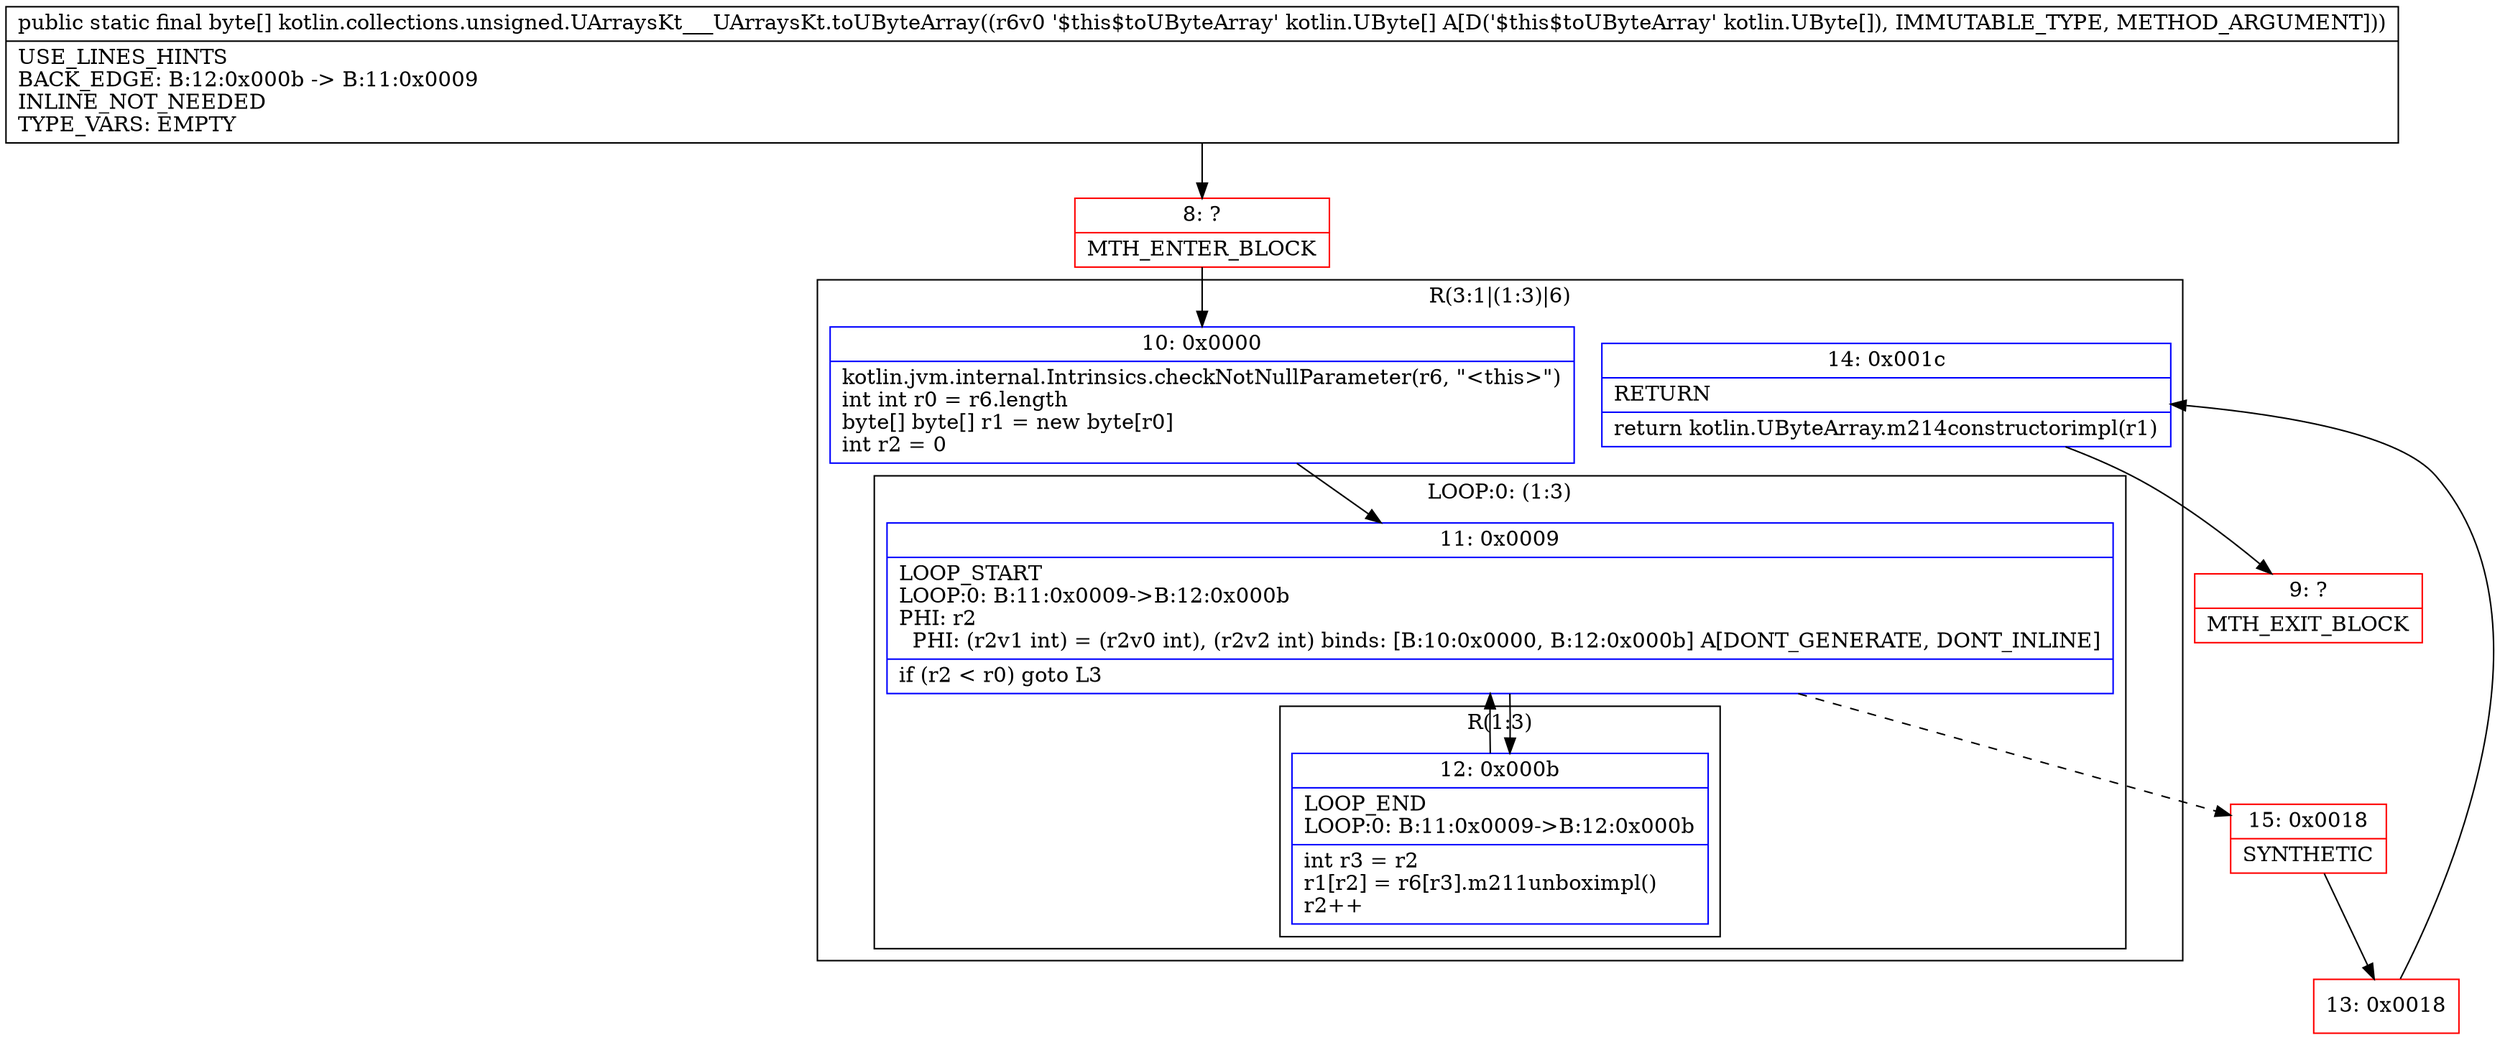 digraph "CFG forkotlin.collections.unsigned.UArraysKt___UArraysKt.toUByteArray([Lkotlin\/UByte;)[B" {
subgraph cluster_Region_1203195136 {
label = "R(3:1|(1:3)|6)";
node [shape=record,color=blue];
Node_10 [shape=record,label="{10\:\ 0x0000|kotlin.jvm.internal.Intrinsics.checkNotNullParameter(r6, \"\<this\>\")\lint int r0 = r6.length\lbyte[] byte[] r1 = new byte[r0]\lint r2 = 0\l}"];
subgraph cluster_LoopRegion_2055053442 {
label = "LOOP:0: (1:3)";
node [shape=record,color=blue];
Node_11 [shape=record,label="{11\:\ 0x0009|LOOP_START\lLOOP:0: B:11:0x0009\-\>B:12:0x000b\lPHI: r2 \l  PHI: (r2v1 int) = (r2v0 int), (r2v2 int) binds: [B:10:0x0000, B:12:0x000b] A[DONT_GENERATE, DONT_INLINE]\l|if (r2 \< r0) goto L3\l}"];
subgraph cluster_Region_1812554244 {
label = "R(1:3)";
node [shape=record,color=blue];
Node_12 [shape=record,label="{12\:\ 0x000b|LOOP_END\lLOOP:0: B:11:0x0009\-\>B:12:0x000b\l|int r3 = r2\lr1[r2] = r6[r3].m211unboximpl()\lr2++\l}"];
}
}
Node_14 [shape=record,label="{14\:\ 0x001c|RETURN\l|return kotlin.UByteArray.m214constructorimpl(r1)\l}"];
}
Node_8 [shape=record,color=red,label="{8\:\ ?|MTH_ENTER_BLOCK\l}"];
Node_15 [shape=record,color=red,label="{15\:\ 0x0018|SYNTHETIC\l}"];
Node_13 [shape=record,color=red,label="{13\:\ 0x0018}"];
Node_9 [shape=record,color=red,label="{9\:\ ?|MTH_EXIT_BLOCK\l}"];
MethodNode[shape=record,label="{public static final byte[] kotlin.collections.unsigned.UArraysKt___UArraysKt.toUByteArray((r6v0 '$this$toUByteArray' kotlin.UByte[] A[D('$this$toUByteArray' kotlin.UByte[]), IMMUTABLE_TYPE, METHOD_ARGUMENT]))  | USE_LINES_HINTS\lBACK_EDGE: B:12:0x000b \-\> B:11:0x0009\lINLINE_NOT_NEEDED\lTYPE_VARS: EMPTY\l}"];
MethodNode -> Node_8;Node_10 -> Node_11;
Node_11 -> Node_12;
Node_11 -> Node_15[style=dashed];
Node_12 -> Node_11;
Node_14 -> Node_9;
Node_8 -> Node_10;
Node_15 -> Node_13;
Node_13 -> Node_14;
}

